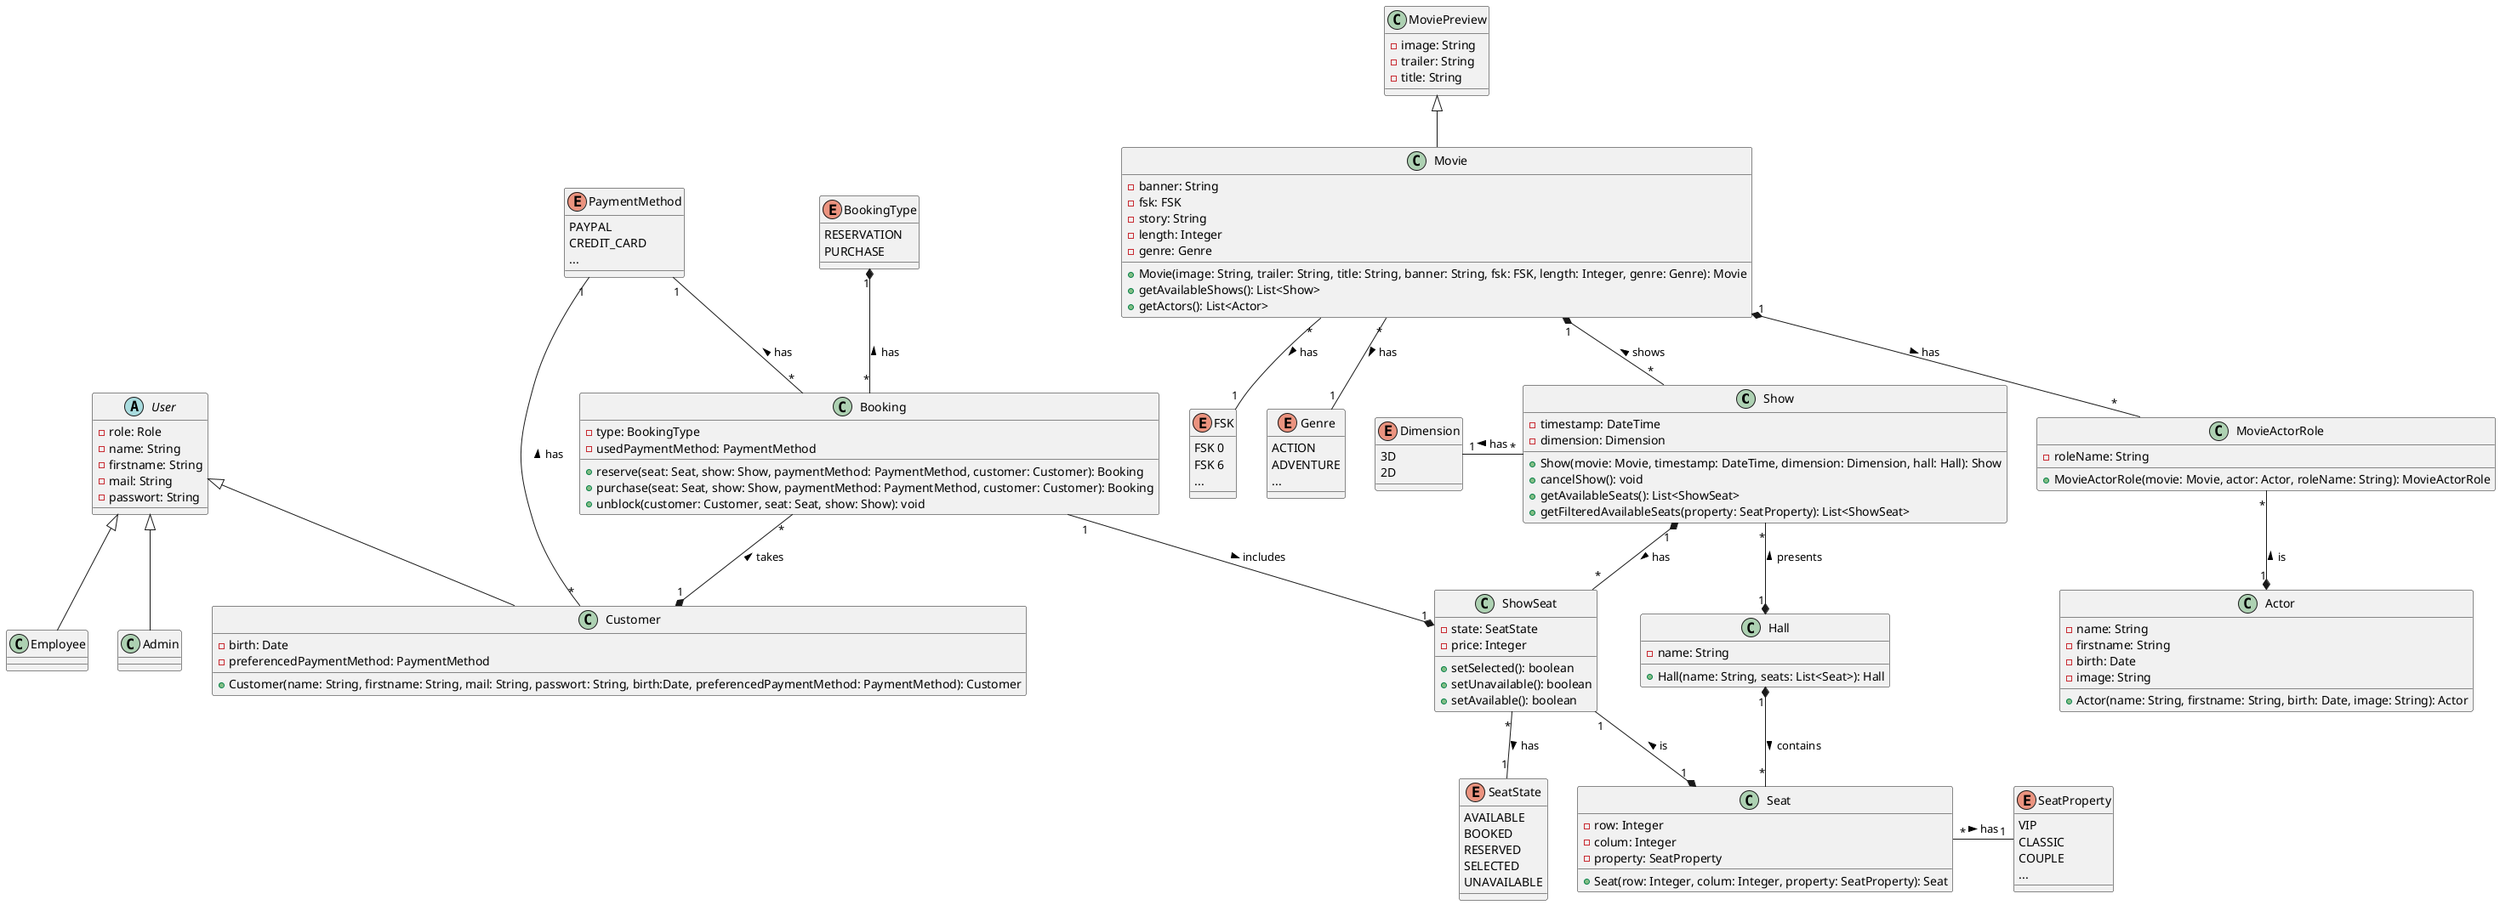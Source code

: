 @startuml
'https://plantuml.com/class-diagram

class Show {
   - timestamp: DateTime
   - dimension: Dimension
   + Show(movie: Movie, timestamp: DateTime, dimension: Dimension, hall: Hall): Show
   + cancelShow(): void
   + getAvailableSeats(): List<ShowSeat>
   + getFilteredAvailableSeats(property: SeatProperty): List<ShowSeat>
}

class MoviePreview {
    - image: String
    - trailer: String
    - title: String
}
class Movie extends MoviePreview{
    - banner: String
    - fsk: FSK
    - story: String
    - length: Integer
    - genre: Genre
    + Movie(image: String, trailer: String, title: String, banner: String, fsk: FSK, length: Integer, genre: Genre): Movie
    + getAvailableShows(): List<Show>
    + getActors(): List<Actor>
}
class Actor{
    - name: String
    - firstname: String
    - birth: Date
    - image: String
    + Actor(name: String, firstname: String, birth: Date, image: String): Actor
}
abstract class User{
    - role: Role
    - name: String
    - firstname: String
    - mail: String
    - passwort: String
}
class Customer extends User{
    - birth: Date
    - preferencedPaymentMethod: PaymentMethod
    + Customer(name: String, firstname: String, mail: String, passwort: String, birth:Date, preferencedPaymentMethod: PaymentMethod): Customer
}
class Employee extends User{
}
class Admin extends User{
}
class Hall{
    - name: String
    + Hall(name: String, seats: List<Seat>): Hall
}
class Seat{
    - row: Integer
    - colum: Integer
    - property: SeatProperty
    + Seat(row: Integer, colum: Integer, property: SeatProperty): Seat
}
class Booking{
    - type: BookingType
    - usedPaymentMethod: PaymentMethod
    + reserve(seat: Seat, show: Show, paymentMethod: PaymentMethod, customer: Customer): Booking
    + purchase(seat: Seat, show: Show, paymentMethod: PaymentMethod, customer: Customer): Booking
    + unblock(customer: Customer, seat: Seat, show: Show): void
}
enum BookingType{
    RESERVATION
    PURCHASE
}
enum FSK{
    FSK 0
    FSK 6
    ...
}
enum Dimension{
    3D
    2D
}
class MovieActorRole{
    - roleName: String
    + MovieActorRole(movie: Movie, actor: Actor, roleName: String): MovieActorRole
}
class ShowSeat{
    - state: SeatState
    - price: Integer
    + setSelected(): boolean
    + setUnavailable(): boolean
    + setAvailable(): boolean
}
enum Genre{
    ACTION
    ADVENTURE
    ...
}
enum PaymentMethod{
    PAYPAL
    CREDIT_CARD
    ...
}
enum SeatState{
    AVAILABLE
    BOOKED
    RESERVED
    SELECTED
    UNAVAILABLE
}
enum SeatProperty{
    VIP
    CLASSIC
    COUPLE
    ...
}

Show "*" -up-* "1" Movie  : shows >
Show "*" --* "1" Hall : < presents
Dimension "1" -right- "*" Show : < has
Movie "1" *--" *" MovieActorRole : has >
Actor "1" *-up- "*" MovieActorRole : is >
Movie "*" -- "1" Genre : has >
Movie "*" -- "1" FSK : has >
Show "1" *-- "*" ShowSeat : has >
Seat "*" -right- "1" SeatProperty : has >
Hall "1" *-- "*" Seat : contains >
ShowSeat "1" --* "1" Seat : < is
ShowSeat "*" -- "1" SeatState: has >
Booking "*" -up-* "1" BookingType : has >
Booking "*" --* "1" Customer : < takes
Booking "1" --* "1" ShowSeat : includes >
PaymentMethod "1" -- "*" Booking : < has
PaymentMethod "1" -- "*" Customer : < has


@enduml